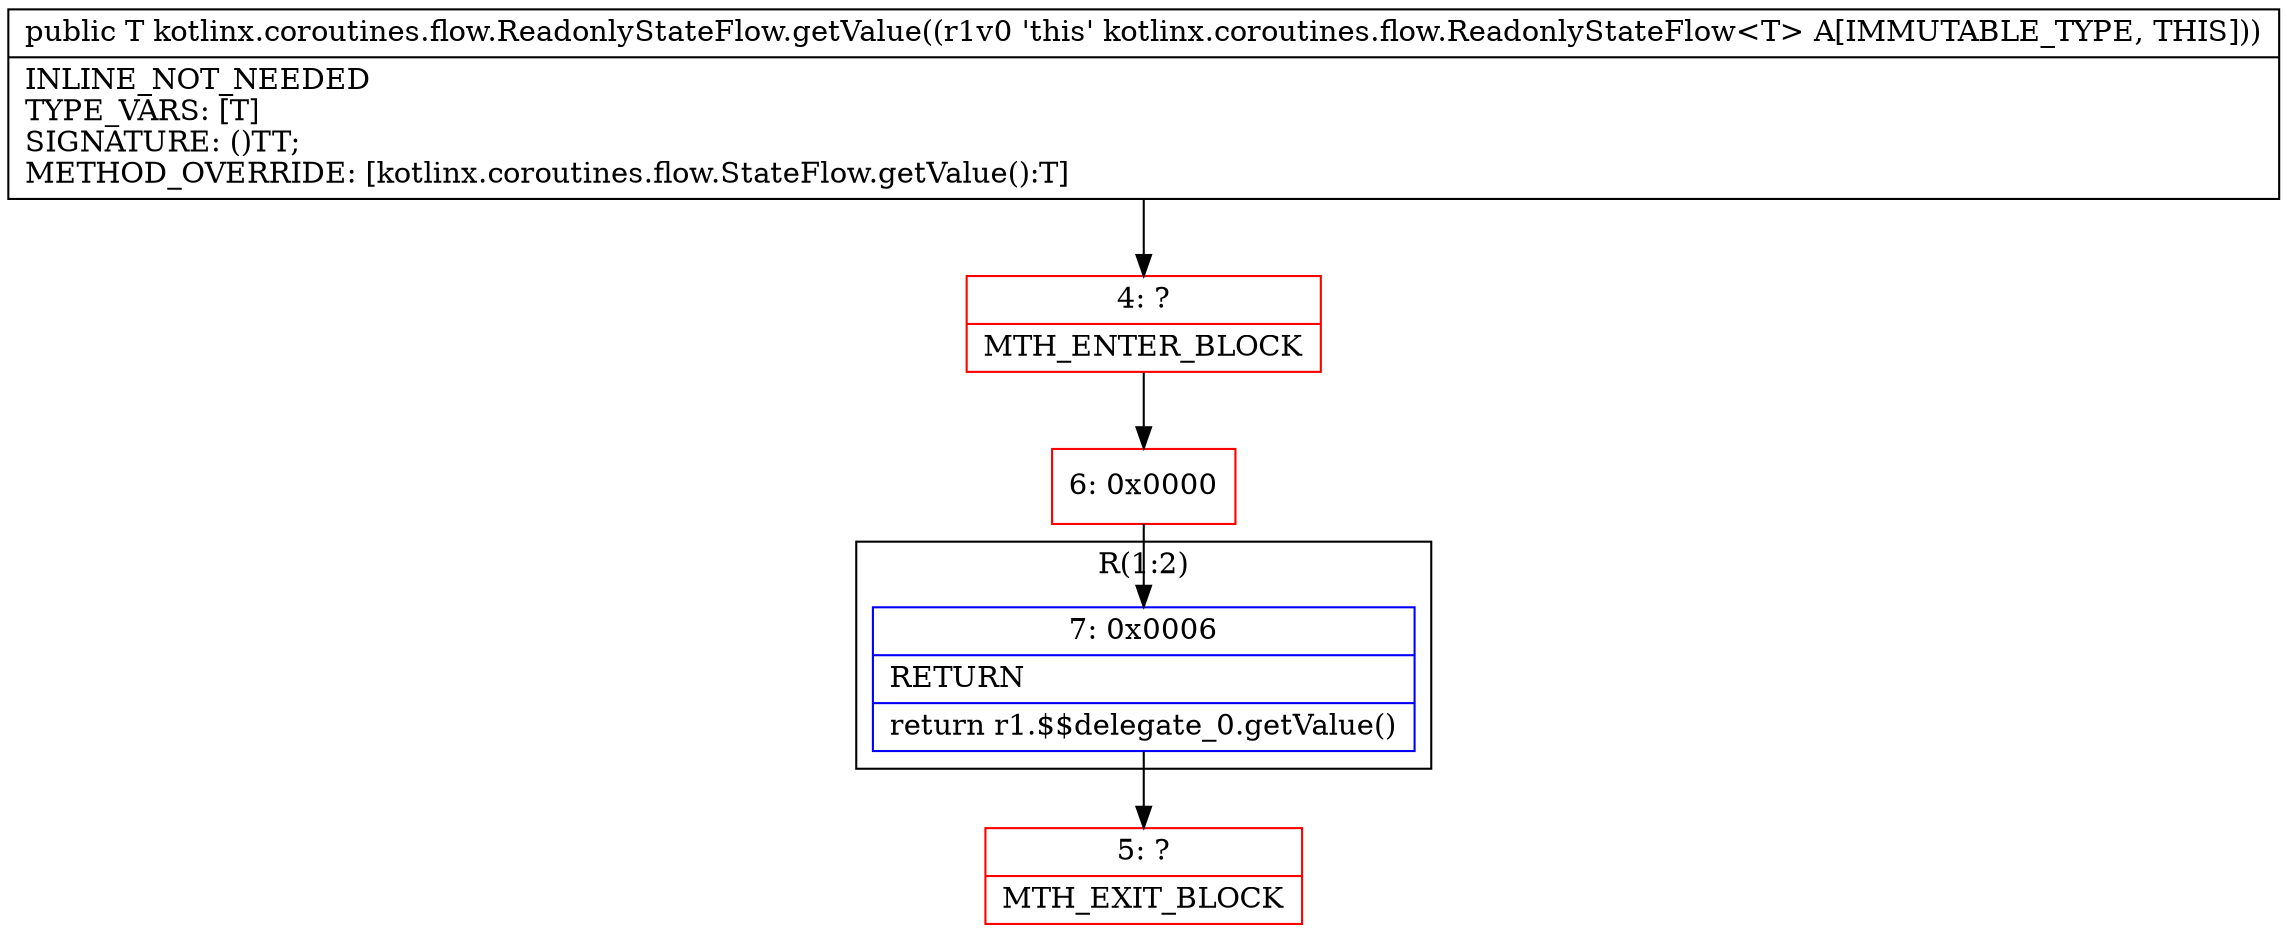 digraph "CFG forkotlinx.coroutines.flow.ReadonlyStateFlow.getValue()Ljava\/lang\/Object;" {
subgraph cluster_Region_1285355883 {
label = "R(1:2)";
node [shape=record,color=blue];
Node_7 [shape=record,label="{7\:\ 0x0006|RETURN\l|return r1.$$delegate_0.getValue()\l}"];
}
Node_4 [shape=record,color=red,label="{4\:\ ?|MTH_ENTER_BLOCK\l}"];
Node_6 [shape=record,color=red,label="{6\:\ 0x0000}"];
Node_5 [shape=record,color=red,label="{5\:\ ?|MTH_EXIT_BLOCK\l}"];
MethodNode[shape=record,label="{public T kotlinx.coroutines.flow.ReadonlyStateFlow.getValue((r1v0 'this' kotlinx.coroutines.flow.ReadonlyStateFlow\<T\> A[IMMUTABLE_TYPE, THIS]))  | INLINE_NOT_NEEDED\lTYPE_VARS: [T]\lSIGNATURE: ()TT;\lMETHOD_OVERRIDE: [kotlinx.coroutines.flow.StateFlow.getValue():T]\l}"];
MethodNode -> Node_4;Node_7 -> Node_5;
Node_4 -> Node_6;
Node_6 -> Node_7;
}

